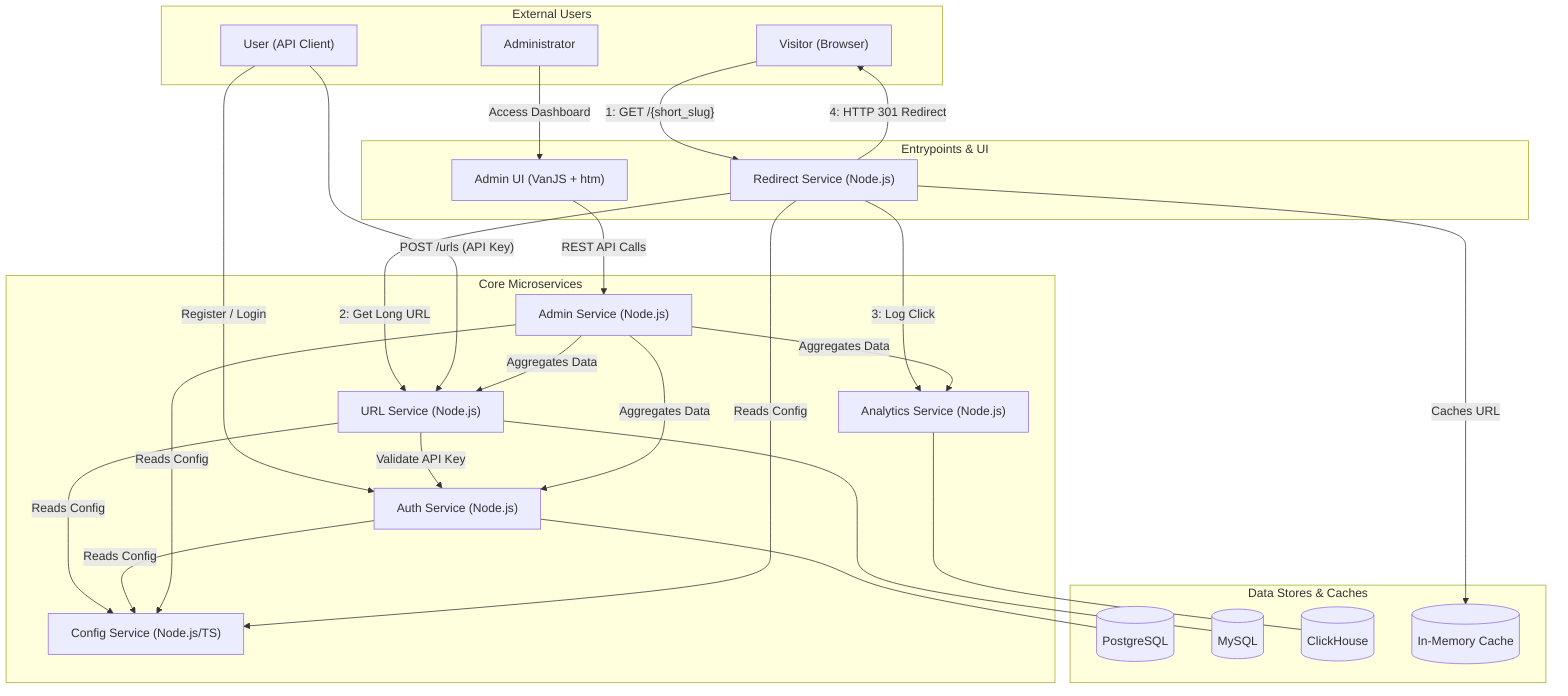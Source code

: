 ---
config:
  layout: fixed
---
flowchart TD
 subgraph subGraph0["External Users"]
    direction LR
        User["User (API Client)"]
        Visitor["Visitor (Browser)"]
        Admin["Administrator"]
  end
 subgraph subGraph1["Entrypoints & UI"]
        RedirectService["Redirect Service (Node.js)"]
        AdminUI["Admin UI (VanJS + htm)"]
  end
 subgraph subGraph2["Core Microservices"]
        AuthService["Auth Service (Node.js)"]
        URLService["URL Service (Node.js)"]
        AnalyticsService["Analytics Service (Node.js)"]
        AdminService["Admin Service (Node.js)"]
        ConfigService["Config Service (Node.js/TS)"]
  end
 subgraph subGraph3["Data Stores & Caches"]
        PostgresDB[("PostgreSQL")]
        MySQLDB[("MySQL")]
        ClickHouseDB[("ClickHouse")]
        Cache[("In-Memory Cache")]
  end
    Visitor -- 1: GET /{short_slug} --> RedirectService
    RedirectService -- 2: Get Long URL --> URLService
    RedirectService -- Caches URL --> Cache
    RedirectService -- 3: Log Click --> AnalyticsService
    RedirectService -- 4: HTTP 301 Redirect --> Visitor
    User -- Register / Login --> AuthService
    User -- POST /urls (API Key) --> URLService
    URLService -- Validate API Key --> AuthService
    Admin -- Access Dashboard --> AdminUI
    AdminUI -- REST API Calls --> AdminService
    AuthService --- PostgresDB
    URLService --- MySQLDB
    AnalyticsService --- ClickHouseDB
    AdminService -- Aggregates Data --> URLService & AuthService & AnalyticsService
    URLService -- Reads Config --> ConfigService
    AuthService -- Reads Config --> ConfigService
    AdminService -- Reads Config --> ConfigService
    RedirectService -- Reads Config --> ConfigService